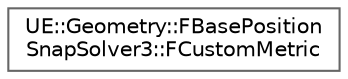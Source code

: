 digraph "Graphical Class Hierarchy"
{
 // INTERACTIVE_SVG=YES
 // LATEX_PDF_SIZE
  bgcolor="transparent";
  edge [fontname=Helvetica,fontsize=10,labelfontname=Helvetica,labelfontsize=10];
  node [fontname=Helvetica,fontsize=10,shape=box,height=0.2,width=0.4];
  rankdir="LR";
  Node0 [id="Node000000",label="UE::Geometry::FBasePosition\lSnapSolver3::FCustomMetric",height=0.2,width=0.4,color="grey40", fillcolor="white", style="filled",URL="$d9/dd9/structUE_1_1Geometry_1_1FBasePositionSnapSolver3_1_1FCustomMetric.html",tooltip="FCustomMetric overrides/modifies the default should-snap-happen metric."];
}
